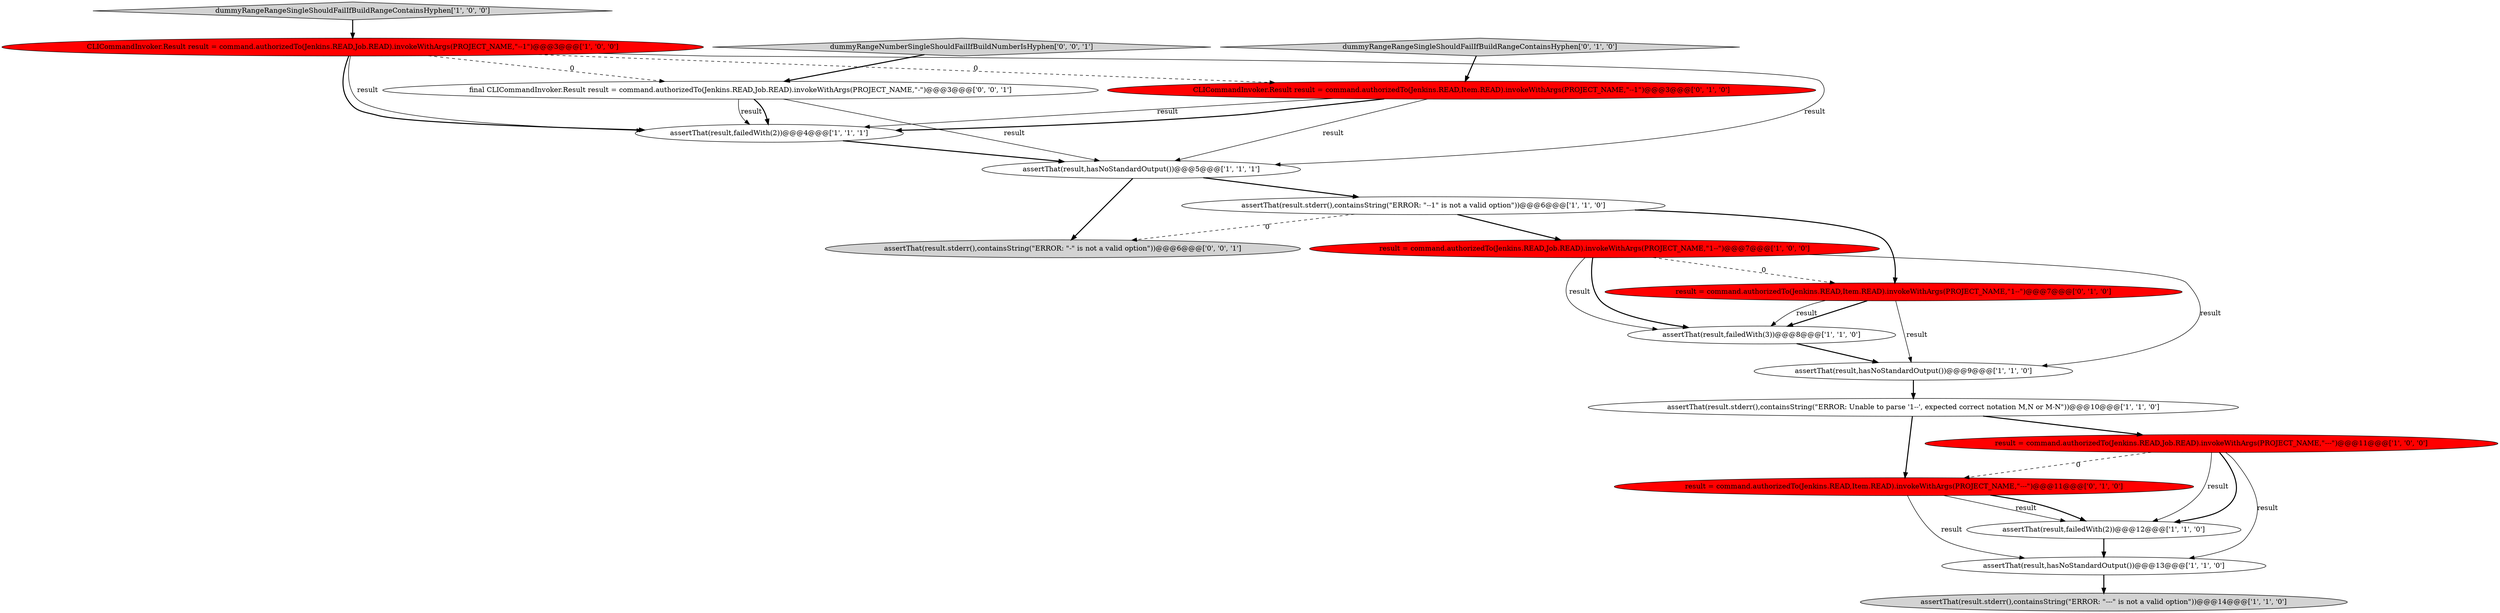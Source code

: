 digraph {
1 [style = filled, label = "assertThat(result.stderr(),containsString(\"ERROR: Unable to parse '1--', expected correct notation M,N or M-N\"))@@@10@@@['1', '1', '0']", fillcolor = white, shape = ellipse image = "AAA0AAABBB1BBB"];
5 [style = filled, label = "assertThat(result.stderr(),containsString(\"ERROR: \"---\" is not a valid option\"))@@@14@@@['1', '1', '0']", fillcolor = lightgray, shape = ellipse image = "AAA0AAABBB1BBB"];
18 [style = filled, label = "assertThat(result.stderr(),containsString(\"ERROR: \"-\" is not a valid option\"))@@@6@@@['0', '0', '1']", fillcolor = lightgray, shape = ellipse image = "AAA0AAABBB3BBB"];
2 [style = filled, label = "result = command.authorizedTo(Jenkins.READ,Job.READ).invokeWithArgs(PROJECT_NAME,\"1--\")@@@7@@@['1', '0', '0']", fillcolor = red, shape = ellipse image = "AAA1AAABBB1BBB"];
6 [style = filled, label = "assertThat(result,failedWith(2))@@@12@@@['1', '1', '0']", fillcolor = white, shape = ellipse image = "AAA0AAABBB1BBB"];
8 [style = filled, label = "assertThat(result,hasNoStandardOutput())@@@13@@@['1', '1', '0']", fillcolor = white, shape = ellipse image = "AAA0AAABBB1BBB"];
9 [style = filled, label = "assertThat(result,failedWith(3))@@@8@@@['1', '1', '0']", fillcolor = white, shape = ellipse image = "AAA0AAABBB1BBB"];
7 [style = filled, label = "assertThat(result,failedWith(2))@@@4@@@['1', '1', '1']", fillcolor = white, shape = ellipse image = "AAA0AAABBB1BBB"];
10 [style = filled, label = "CLICommandInvoker.Result result = command.authorizedTo(Jenkins.READ,Job.READ).invokeWithArgs(PROJECT_NAME,\"--1\")@@@3@@@['1', '0', '0']", fillcolor = red, shape = ellipse image = "AAA1AAABBB1BBB"];
16 [style = filled, label = "result = command.authorizedTo(Jenkins.READ,Item.READ).invokeWithArgs(PROJECT_NAME,\"1--\")@@@7@@@['0', '1', '0']", fillcolor = red, shape = ellipse image = "AAA1AAABBB2BBB"];
15 [style = filled, label = "dummyRangeRangeSingleShouldFailIfBuildRangeContainsHyphen['0', '1', '0']", fillcolor = lightgray, shape = diamond image = "AAA0AAABBB2BBB"];
17 [style = filled, label = "dummyRangeNumberSingleShouldFailIfBuildNumberIsHyphen['0', '0', '1']", fillcolor = lightgray, shape = diamond image = "AAA0AAABBB3BBB"];
14 [style = filled, label = "result = command.authorizedTo(Jenkins.READ,Item.READ).invokeWithArgs(PROJECT_NAME,\"---\")@@@11@@@['0', '1', '0']", fillcolor = red, shape = ellipse image = "AAA1AAABBB2BBB"];
4 [style = filled, label = "dummyRangeRangeSingleShouldFailIfBuildRangeContainsHyphen['1', '0', '0']", fillcolor = lightgray, shape = diamond image = "AAA0AAABBB1BBB"];
12 [style = filled, label = "assertThat(result.stderr(),containsString(\"ERROR: \"--1\" is not a valid option\"))@@@6@@@['1', '1', '0']", fillcolor = white, shape = ellipse image = "AAA0AAABBB1BBB"];
11 [style = filled, label = "assertThat(result,hasNoStandardOutput())@@@5@@@['1', '1', '1']", fillcolor = white, shape = ellipse image = "AAA0AAABBB1BBB"];
3 [style = filled, label = "result = command.authorizedTo(Jenkins.READ,Job.READ).invokeWithArgs(PROJECT_NAME,\"---\")@@@11@@@['1', '0', '0']", fillcolor = red, shape = ellipse image = "AAA1AAABBB1BBB"];
13 [style = filled, label = "CLICommandInvoker.Result result = command.authorizedTo(Jenkins.READ,Item.READ).invokeWithArgs(PROJECT_NAME,\"--1\")@@@3@@@['0', '1', '0']", fillcolor = red, shape = ellipse image = "AAA1AAABBB2BBB"];
0 [style = filled, label = "assertThat(result,hasNoStandardOutput())@@@9@@@['1', '1', '0']", fillcolor = white, shape = ellipse image = "AAA0AAABBB1BBB"];
19 [style = filled, label = "final CLICommandInvoker.Result result = command.authorizedTo(Jenkins.READ,Job.READ).invokeWithArgs(PROJECT_NAME,\"-\")@@@3@@@['0', '0', '1']", fillcolor = white, shape = ellipse image = "AAA0AAABBB3BBB"];
4->10 [style = bold, label=""];
16->9 [style = bold, label=""];
15->13 [style = bold, label=""];
7->11 [style = bold, label=""];
2->0 [style = solid, label="result"];
14->6 [style = solid, label="result"];
9->0 [style = bold, label=""];
3->8 [style = solid, label="result"];
10->19 [style = dashed, label="0"];
1->3 [style = bold, label=""];
19->7 [style = solid, label="result"];
3->6 [style = bold, label=""];
13->11 [style = solid, label="result"];
11->12 [style = bold, label=""];
12->16 [style = bold, label=""];
2->9 [style = bold, label=""];
10->13 [style = dashed, label="0"];
10->7 [style = solid, label="result"];
16->0 [style = solid, label="result"];
19->11 [style = solid, label="result"];
10->7 [style = bold, label=""];
17->19 [style = bold, label=""];
11->18 [style = bold, label=""];
12->2 [style = bold, label=""];
8->5 [style = bold, label=""];
3->6 [style = solid, label="result"];
14->8 [style = solid, label="result"];
13->7 [style = bold, label=""];
0->1 [style = bold, label=""];
2->16 [style = dashed, label="0"];
6->8 [style = bold, label=""];
12->18 [style = dashed, label="0"];
2->9 [style = solid, label="result"];
1->14 [style = bold, label=""];
3->14 [style = dashed, label="0"];
10->11 [style = solid, label="result"];
19->7 [style = bold, label=""];
14->6 [style = bold, label=""];
16->9 [style = solid, label="result"];
13->7 [style = solid, label="result"];
}
